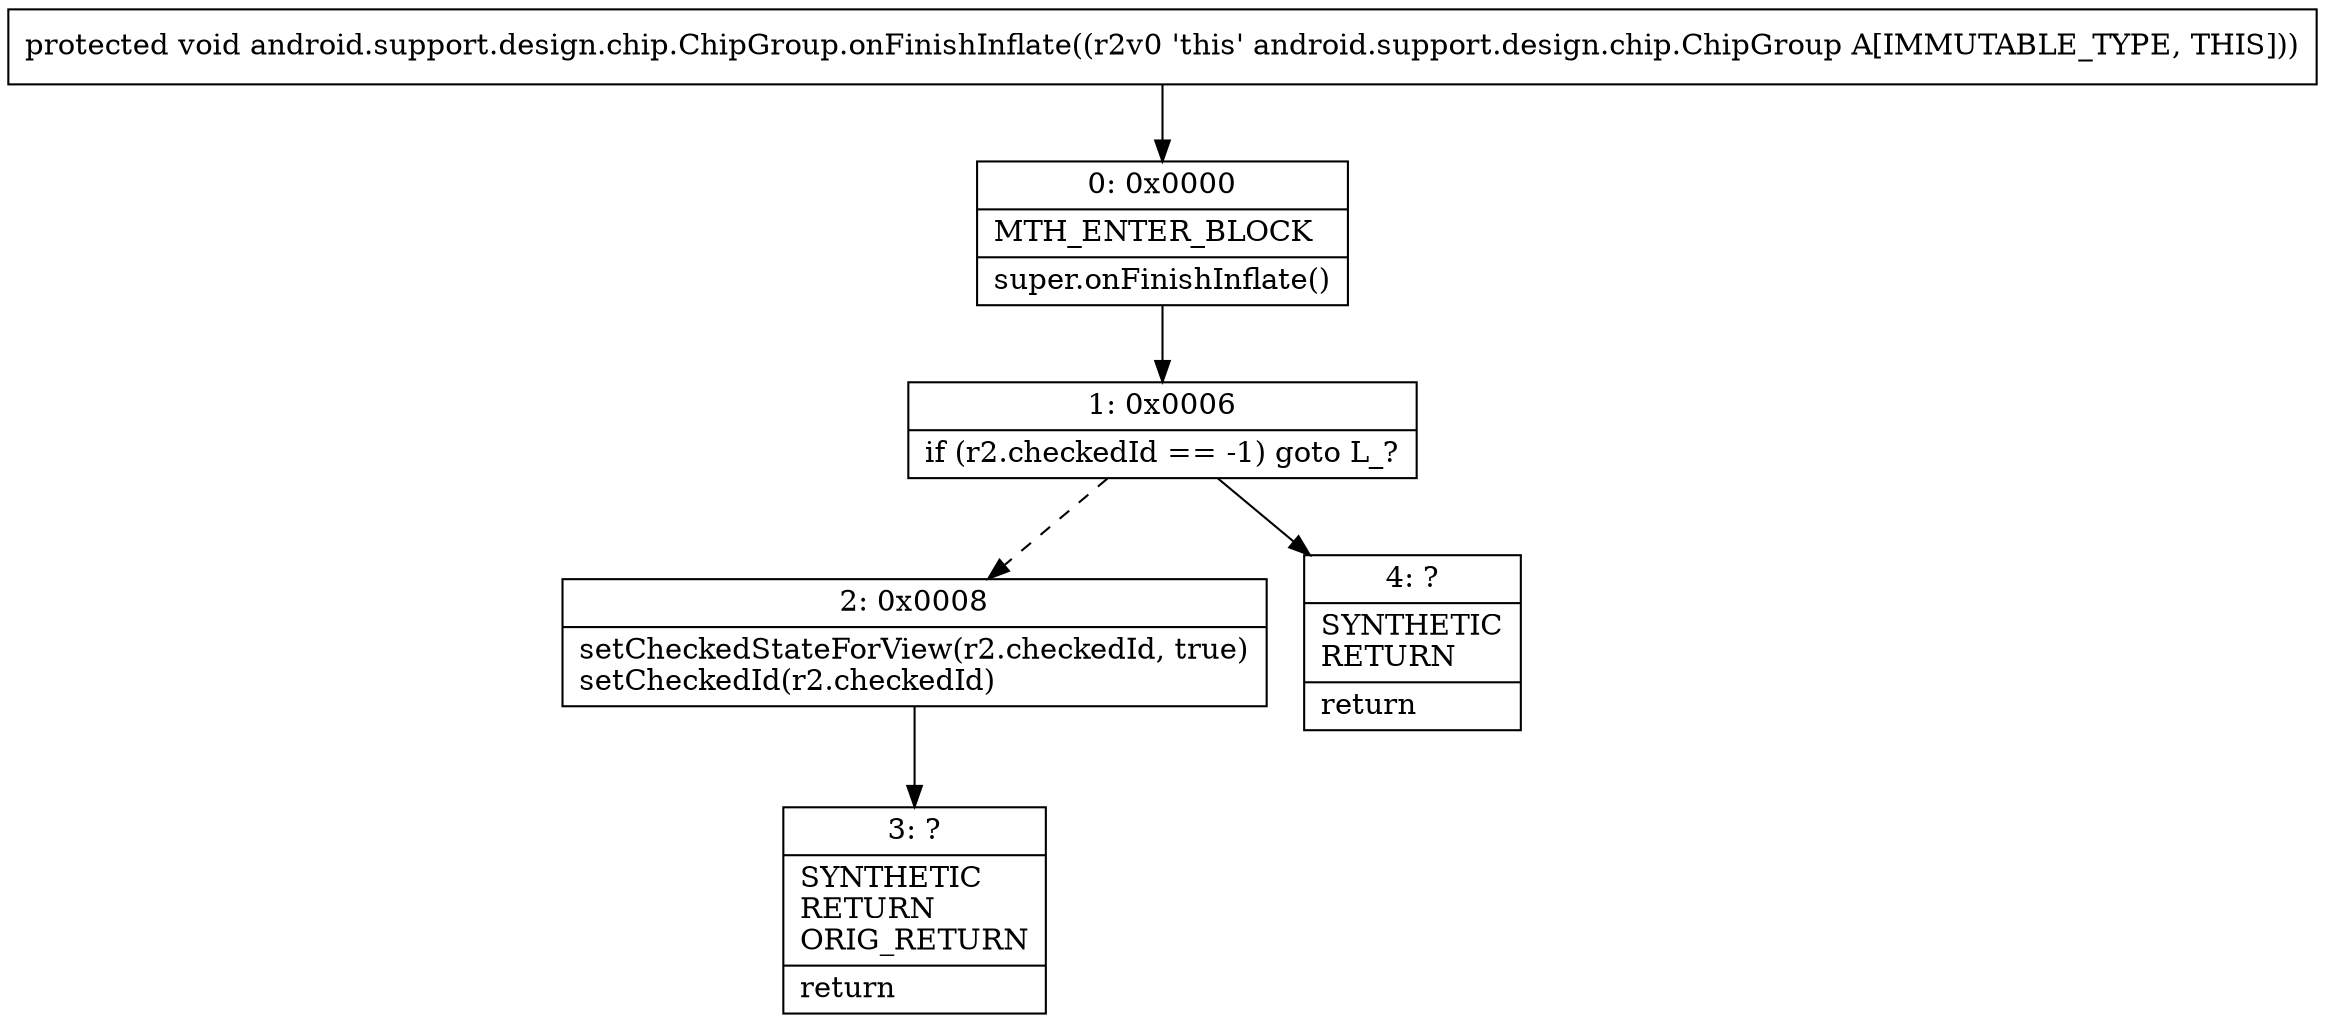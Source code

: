 digraph "CFG forandroid.support.design.chip.ChipGroup.onFinishInflate()V" {
Node_0 [shape=record,label="{0\:\ 0x0000|MTH_ENTER_BLOCK\l|super.onFinishInflate()\l}"];
Node_1 [shape=record,label="{1\:\ 0x0006|if (r2.checkedId == \-1) goto L_?\l}"];
Node_2 [shape=record,label="{2\:\ 0x0008|setCheckedStateForView(r2.checkedId, true)\lsetCheckedId(r2.checkedId)\l}"];
Node_3 [shape=record,label="{3\:\ ?|SYNTHETIC\lRETURN\lORIG_RETURN\l|return\l}"];
Node_4 [shape=record,label="{4\:\ ?|SYNTHETIC\lRETURN\l|return\l}"];
MethodNode[shape=record,label="{protected void android.support.design.chip.ChipGroup.onFinishInflate((r2v0 'this' android.support.design.chip.ChipGroup A[IMMUTABLE_TYPE, THIS])) }"];
MethodNode -> Node_0;
Node_0 -> Node_1;
Node_1 -> Node_2[style=dashed];
Node_1 -> Node_4;
Node_2 -> Node_3;
}


